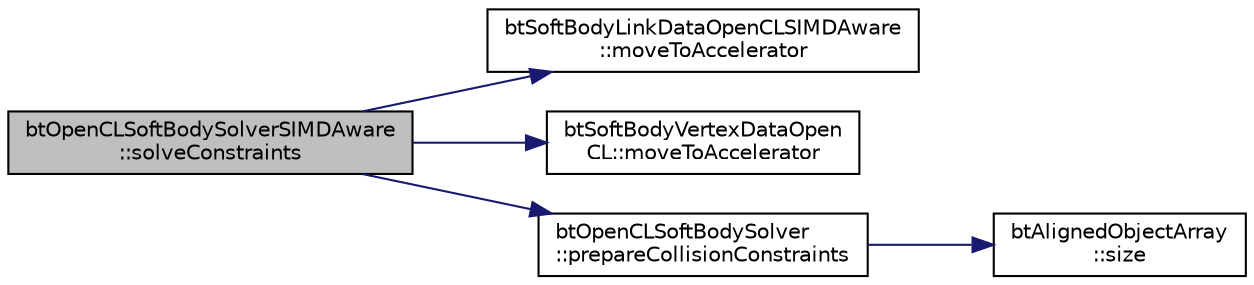digraph "btOpenCLSoftBodySolverSIMDAware::solveConstraints"
{
  edge [fontname="Helvetica",fontsize="10",labelfontname="Helvetica",labelfontsize="10"];
  node [fontname="Helvetica",fontsize="10",shape=record];
  rankdir="LR";
  Node1 [label="btOpenCLSoftBodySolverSIMDAware\l::solveConstraints",height=0.2,width=0.4,color="black", fillcolor="grey75", style="filled", fontcolor="black"];
  Node1 -> Node2 [color="midnightblue",fontsize="10",style="solid",fontname="Helvetica"];
  Node2 [label="btSoftBodyLinkDataOpenCLSIMDAware\l::moveToAccelerator",height=0.2,width=0.4,color="black", fillcolor="white", style="filled",URL="$classbt_soft_body_link_data_open_c_l_s_i_m_d_aware.html#a37ded0994aded2026babb6c35838af75"];
  Node1 -> Node3 [color="midnightblue",fontsize="10",style="solid",fontname="Helvetica"];
  Node3 [label="btSoftBodyVertexDataOpen\lCL::moveToAccelerator",height=0.2,width=0.4,color="black", fillcolor="white", style="filled",URL="$classbt_soft_body_vertex_data_open_c_l.html#abd4012054faecf26669f00a04bfd6170"];
  Node1 -> Node4 [color="midnightblue",fontsize="10",style="solid",fontname="Helvetica"];
  Node4 [label="btOpenCLSoftBodySolver\l::prepareCollisionConstraints",height=0.2,width=0.4,color="black", fillcolor="white", style="filled",URL="$classbt_open_c_l_soft_body_solver.html#a4c04cb2b16b762c4768304218c664470"];
  Node4 -> Node5 [color="midnightblue",fontsize="10",style="solid",fontname="Helvetica"];
  Node5 [label="btAlignedObjectArray\l::size",height=0.2,width=0.4,color="black", fillcolor="white", style="filled",URL="$classbt_aligned_object_array.html#a6bdd14c7599ecb95e8d83dd5a715f9b7",tooltip="return the number of elements in the array "];
}
